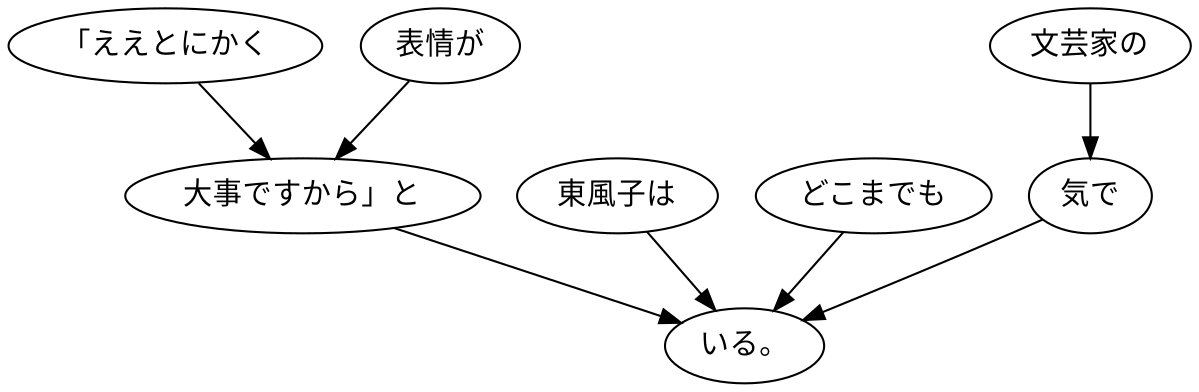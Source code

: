 digraph graph823 {
	node0 [label="「ええとにかく"];
	node1 [label="表情が"];
	node2 [label="大事ですから」と"];
	node3 [label="東風子は"];
	node4 [label="どこまでも"];
	node5 [label="文芸家の"];
	node6 [label="気で"];
	node7 [label="いる。"];
	node0 -> node2;
	node1 -> node2;
	node2 -> node7;
	node3 -> node7;
	node4 -> node7;
	node5 -> node6;
	node6 -> node7;
}
